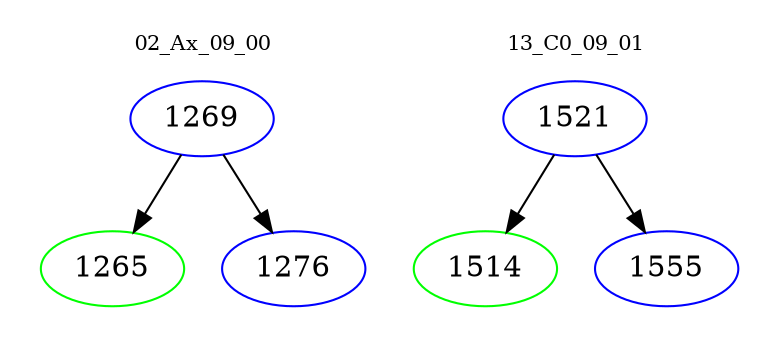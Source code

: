 digraph{
subgraph cluster_0 {
color = white
label = "02_Ax_09_00";
fontsize=10;
T0_1269 [label="1269", color="blue"]
T0_1269 -> T0_1265 [color="black"]
T0_1265 [label="1265", color="green"]
T0_1269 -> T0_1276 [color="black"]
T0_1276 [label="1276", color="blue"]
}
subgraph cluster_1 {
color = white
label = "13_C0_09_01";
fontsize=10;
T1_1521 [label="1521", color="blue"]
T1_1521 -> T1_1514 [color="black"]
T1_1514 [label="1514", color="green"]
T1_1521 -> T1_1555 [color="black"]
T1_1555 [label="1555", color="blue"]
}
}
